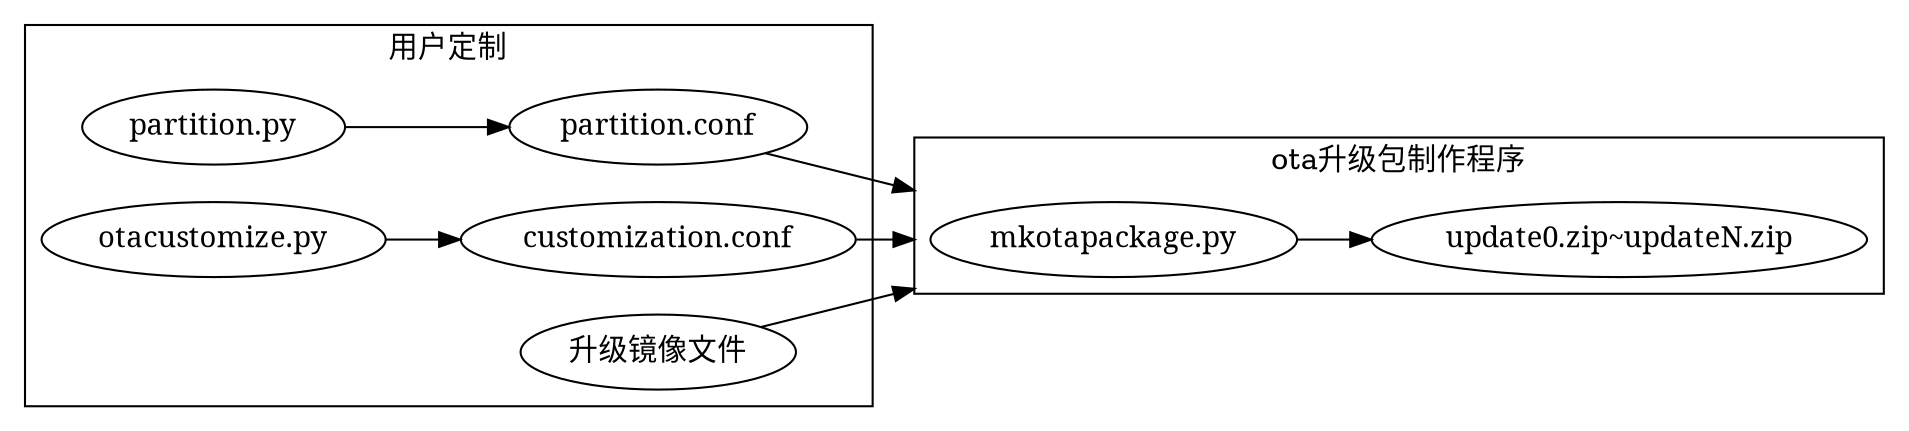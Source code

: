 digraph G {
    edge [fontname="FangSong"];
    node [fontname="SimSun" size="20,20"];
    rankdir = LR;  
    compound=true;
    subgraph cluster_package {
        "mkotapackage.py"->"update0.zip~updateN.zip";
        label = "ota升级包制作程序";
    }
    subgraph cluster_customer {
        "partition.py"->"partition.conf";
        "otacustomize.py"->"customization.conf";
        "升级镜像文件"
        {rank = same;"partition.conf";"customization.conf";"升级镜像文件"}
        label = "用户定制";
    }
    { "partition.conf"; "customization.conf"; "升级镜像文件"}->"mkotapackage.py"[lhead=cluster_package]
}
